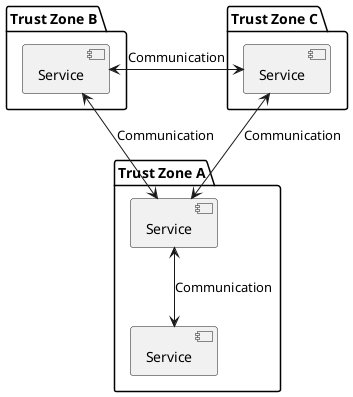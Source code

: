 @startuml
skinparam backgroundcolor transparent

package "Trust Zone A" {
    component [Service] as 1
    component [Service] as 1.5
}

package "Trust Zone B" {
    component [Service] as 2
}

package "Trust Zone C" {
    component [Service] as 3
}

1 <--> 1.5 : Communication
1 <-> 2 : Communication
2 <-> 3 : Communication
3 <--> 1 : Communication

@enduml
